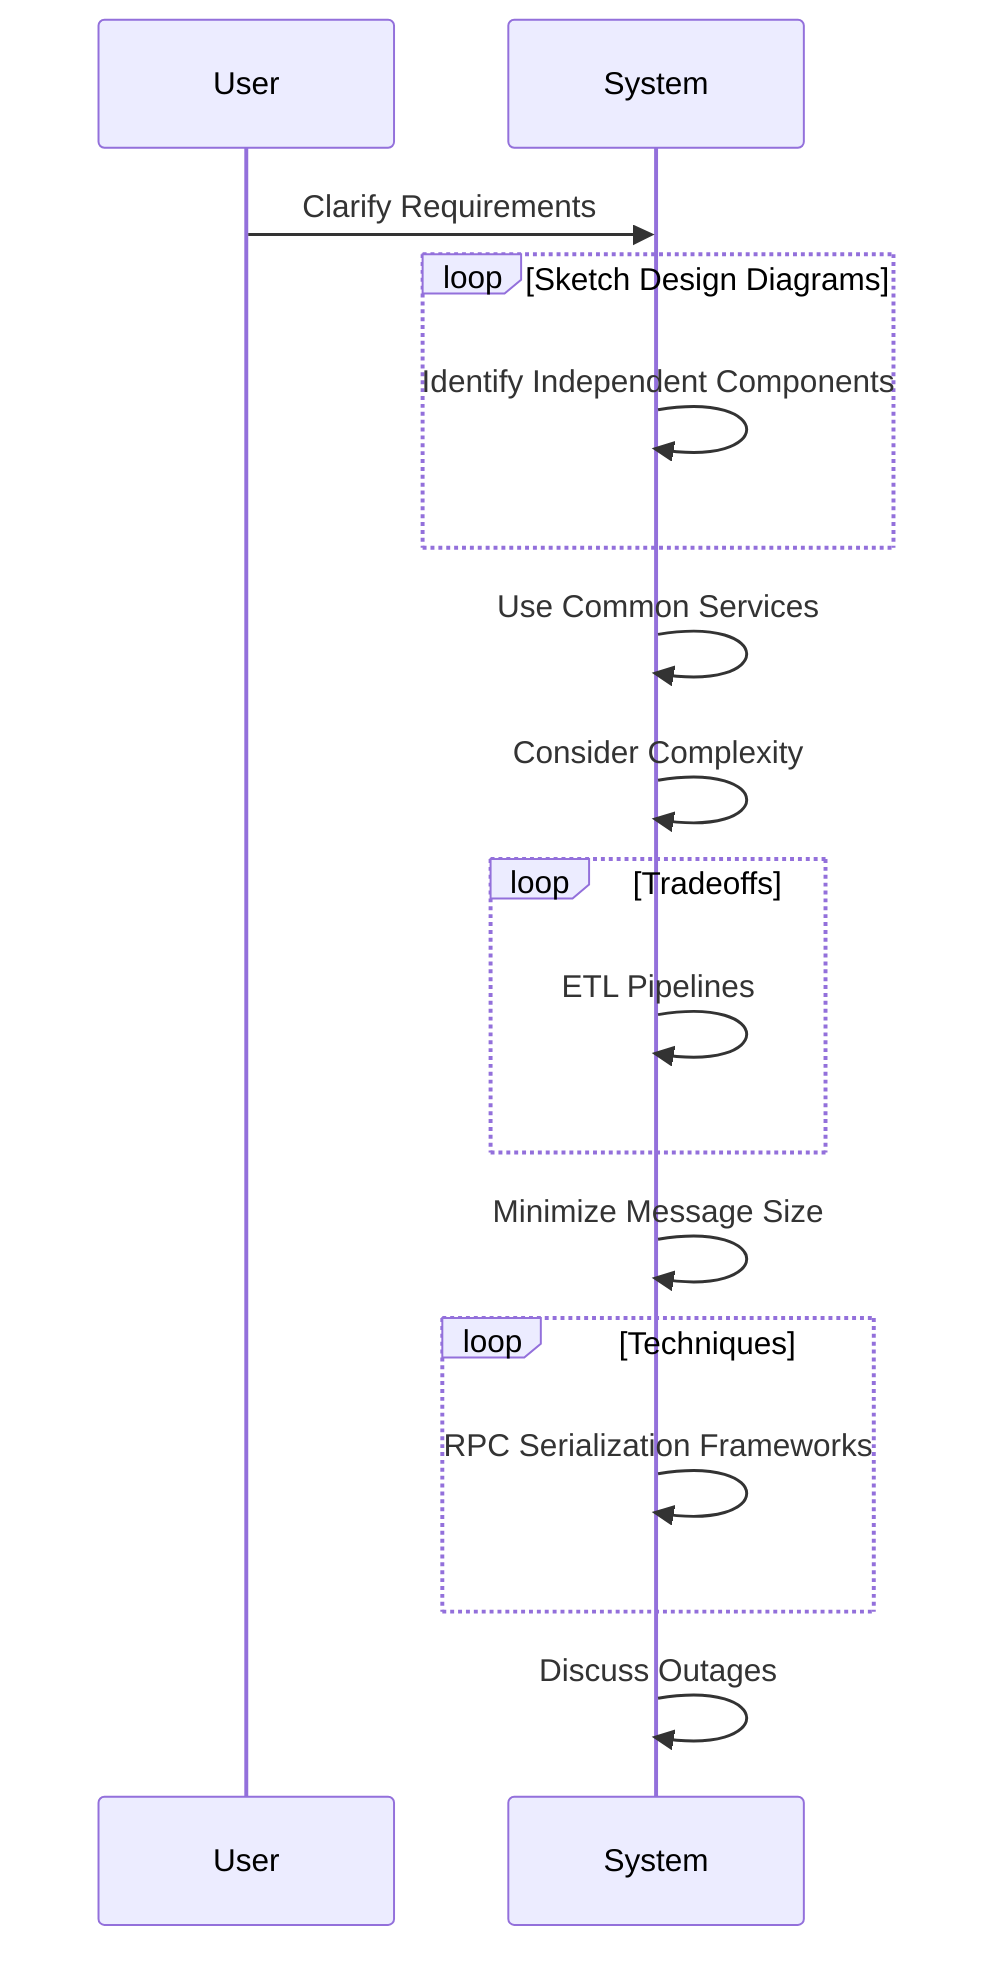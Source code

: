 sequenceDiagram
    participant User
    participant System
    User->>System: Clarify Requirements
    loop Sketch Design Diagrams
        System->>System: Identify Independent Components
    end
    System->>System: Use Common Services
    System->>System: Consider Complexity
    loop Tradeoffs
        System->>System: ETL Pipelines
    end
    System->>System: Minimize Message Size
    loop Techniques
        System->>System: RPC Serialization Frameworks
    end
    System->>System: Discuss Outages